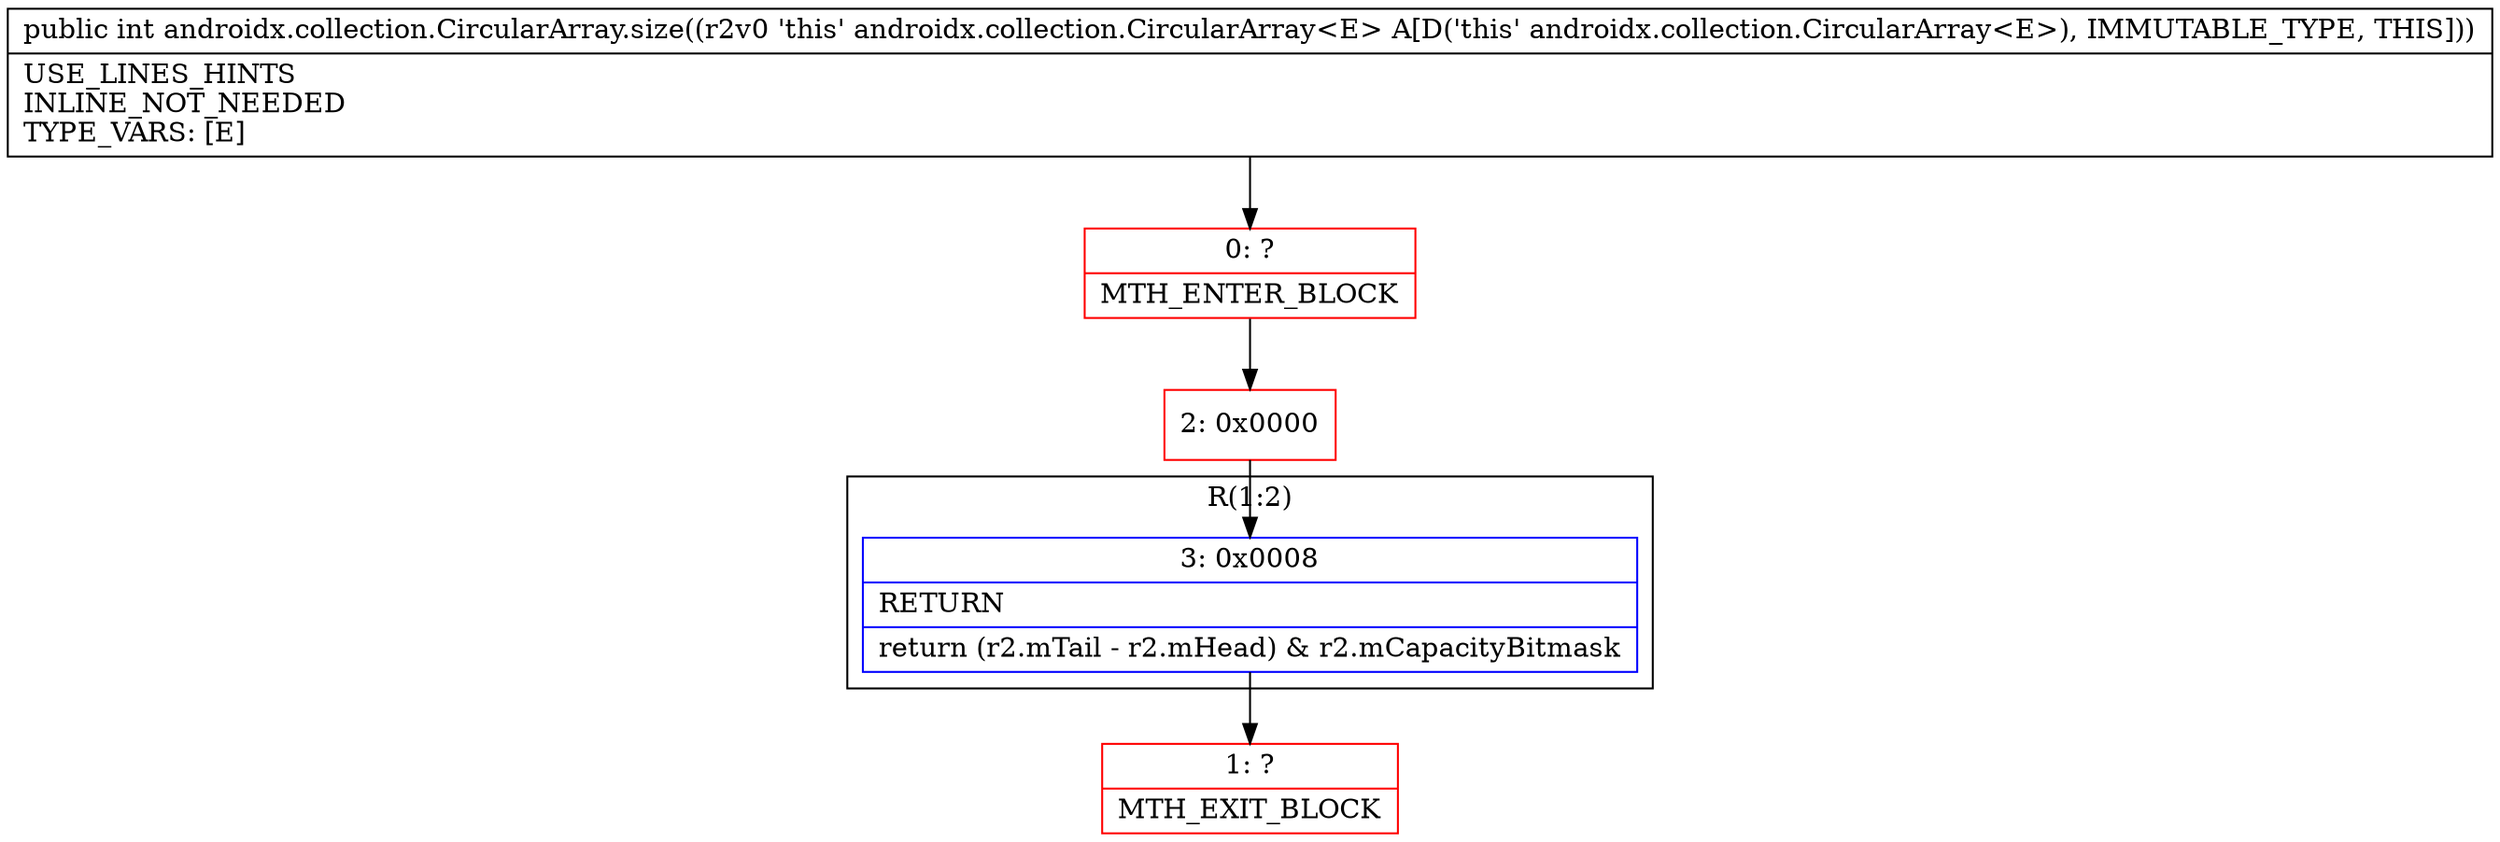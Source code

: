 digraph "CFG forandroidx.collection.CircularArray.size()I" {
subgraph cluster_Region_88066227 {
label = "R(1:2)";
node [shape=record,color=blue];
Node_3 [shape=record,label="{3\:\ 0x0008|RETURN\l|return (r2.mTail \- r2.mHead) & r2.mCapacityBitmask\l}"];
}
Node_0 [shape=record,color=red,label="{0\:\ ?|MTH_ENTER_BLOCK\l}"];
Node_2 [shape=record,color=red,label="{2\:\ 0x0000}"];
Node_1 [shape=record,color=red,label="{1\:\ ?|MTH_EXIT_BLOCK\l}"];
MethodNode[shape=record,label="{public int androidx.collection.CircularArray.size((r2v0 'this' androidx.collection.CircularArray\<E\> A[D('this' androidx.collection.CircularArray\<E\>), IMMUTABLE_TYPE, THIS]))  | USE_LINES_HINTS\lINLINE_NOT_NEEDED\lTYPE_VARS: [E]\l}"];
MethodNode -> Node_0;Node_3 -> Node_1;
Node_0 -> Node_2;
Node_2 -> Node_3;
}


